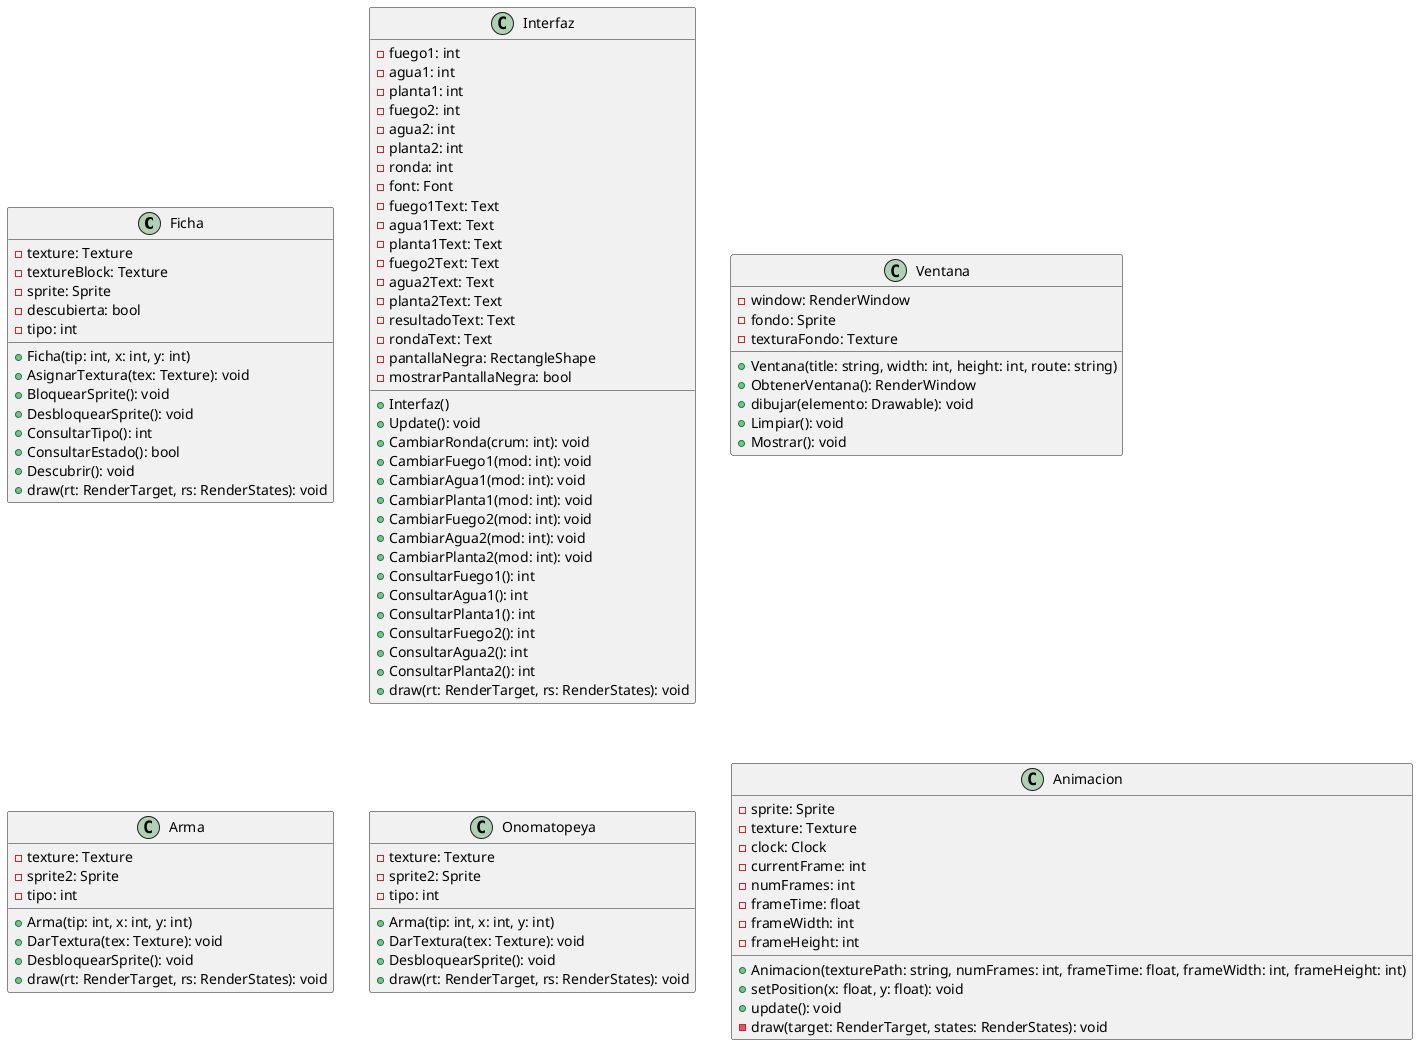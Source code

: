 @startuml diagrama

class Ficha{
- texture: Texture
- textureBlock: Texture
- sprite: Sprite
- descubierta: bool
- tipo: int
+ Ficha(tip: int, x: int, y: int)
+ AsignarTextura(tex: Texture): void
+ BloquearSprite(): void
+ DesbloquearSprite(): void
+ ConsultarTipo(): int
+ ConsultarEstado(): bool
+ Descubrir(): void
+ draw(rt: RenderTarget, rs: RenderStates): void
}

class Interfaz{
- fuego1: int
- agua1: int
- planta1: int
- fuego2: int
- agua2: int
- planta2: int
- ronda: int
- font: Font
- fuego1Text: Text
- agua1Text: Text
- planta1Text: Text
- fuego2Text: Text
- agua2Text: Text
- planta2Text: Text
- resultadoText: Text
- rondaText: Text
- pantallaNegra: RectangleShape
- mostrarPantallaNegra: bool
+ Interfaz()
+ Update(): void
+ CambiarRonda(crum: int): void
+ CambiarFuego1(mod: int): void
+ CambiarAgua1(mod: int): void
+ CambiarPlanta1(mod: int): void
+ CambiarFuego2(mod: int): void
+ CambiarAgua2(mod: int): void
+ CambiarPlanta2(mod: int): void
+ ConsultarFuego1(): int
+ ConsultarAgua1(): int
+ ConsultarPlanta1(): int
+ ConsultarFuego2(): int
+ ConsultarAgua2(): int
+ ConsultarPlanta2(): int
+ draw(rt: RenderTarget, rs: RenderStates): void
}

class Ventana{
- window: RenderWindow
- fondo: Sprite
- texturaFondo: Texture
+ Ventana(title: string, width: int, height: int, route: string)
+ ObtenerVentana(): RenderWindow
+ dibujar(elemento: Drawable): void
+ Limpiar(): void
+ Mostrar(): void
}

class Arma{
- texture: Texture
- sprite2: Sprite
- tipo: int
+ Arma(tip: int, x: int, y: int)
+ DarTextura(tex: Texture): void
+ DesbloquearSprite(): void
+ draw(rt: RenderTarget, rs: RenderStates): void
}

class Onomatopeya{
- texture: Texture
- sprite2: Sprite
- tipo: int
+ Arma(tip: int, x: int, y: int)
+ DarTextura(tex: Texture): void
+ DesbloquearSprite(): void
+ draw(rt: RenderTarget, rs: RenderStates): void
}

class Animacion{
- sprite: Sprite
- texture: Texture
- clock: Clock
- currentFrame: int
- numFrames: int
- frameTime: float
- frameWidth: int
- frameHeight: int
+ Animacion(texturePath: string, numFrames: int, frameTime: float, frameWidth: int, frameHeight: int)
+ setPosition(x: float, y: float): void
+ update(): void
- draw(target: RenderTarget, states: RenderStates): void
}

@enduml